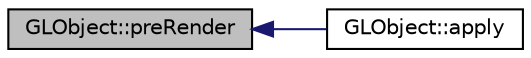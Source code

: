 digraph "GLObject::preRender"
{
 // INTERACTIVE_SVG=YES
  edge [fontname="Helvetica",fontsize="10",labelfontname="Helvetica",labelfontsize="10"];
  node [fontname="Helvetica",fontsize="10",shape=record];
  rankdir="LR";
  Node1 [label="GLObject::preRender",height=0.2,width=0.4,color="black", fillcolor="grey75", style="filled", fontcolor="black"];
  Node1 -> Node2 [dir="back",color="midnightblue",fontsize="10",style="solid",fontname="Helvetica"];
  Node2 [label="GLObject::apply",height=0.2,width=0.4,color="black", fillcolor="white", style="filled",URL="$d8/db9/class_g_l_object.html#ade403729b1926c1293814ba02be44d6e"];
}
